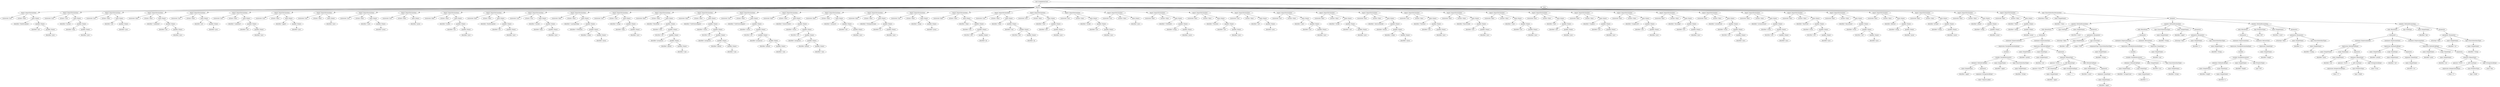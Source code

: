 digraph {
n0 [label="root (CompilationUnit)"];
n1 [label="imports"];
n0 -> n1;
n2 [label="import (ImportDeclaration)"];
n1 -> n2;
n3 [label="isAsterisk='true'"];
n2 -> n3;
n4 [label="isStatic='false'"];
n2 -> n4;
n5 [label="name (Name)"];
n2 -> n5;
n6 [label="identifier='BindException'"];
n5 -> n6;
n7 [label="qualifier (Name)"];
n5 -> n7;
n8 [label="identifier='net'"];
n7 -> n8;
n9 [label="qualifier (Name)"];
n7 -> n9;
n10 [label="identifier='java'"];
n9 -> n10;
n11 [label="import (ImportDeclaration)"];
n1 -> n11;
n12 [label="isAsterisk='true'"];
n11 -> n12;
n13 [label="isStatic='true'"];
n11 -> n13;
n14 [label="name (Name)"];
n11 -> n14;
n15 [label="identifier='System'"];
n14 -> n15;
n16 [label="qualifier (Name)"];
n14 -> n16;
n17 [label="identifier='lang'"];
n16 -> n17;
n18 [label="qualifier (Name)"];
n16 -> n18;
n19 [label="identifier='java'"];
n18 -> n19;
n20 [label="import (ImportDeclaration)"];
n1 -> n20;
n21 [label="isAsterisk='true'"];
n20 -> n21;
n22 [label="isStatic='false'"];
n20 -> n22;
n23 [label="name (Name)"];
n20 -> n23;
n24 [label="identifier='util'"];
n23 -> n24;
n25 [label="qualifier (Name)"];
n23 -> n25;
n26 [label="identifier='java'"];
n25 -> n26;
n27 [label="import (ImportDeclaration)"];
n1 -> n27;
n28 [label="isAsterisk='false'"];
n27 -> n28;
n29 [label="isStatic='false'"];
n27 -> n29;
n30 [label="name (Name)"];
n27 -> n30;
n31 [label="identifier='LinkedList'"];
n30 -> n31;
n32 [label="qualifier (Name)"];
n30 -> n32;
n33 [label="identifier='util'"];
n32 -> n33;
n34 [label="qualifier (Name)"];
n32 -> n34;
n35 [label="identifier='java'"];
n34 -> n35;
n36 [label="import (ImportDeclaration)"];
n1 -> n36;
n37 [label="isAsterisk='true'"];
n36 -> n37;
n38 [label="isStatic='false'"];
n36 -> n38;
n39 [label="name (Name)"];
n36 -> n39;
n40 [label="identifier='net'"];
n39 -> n40;
n41 [label="qualifier (Name)"];
n39 -> n41;
n42 [label="identifier='java'"];
n41 -> n42;
n43 [label="import (ImportDeclaration)"];
n1 -> n43;
n44 [label="isAsterisk='true'"];
n43 -> n44;
n45 [label="isStatic='false'"];
n43 -> n45;
n46 [label="name (Name)"];
n43 -> n46;
n47 [label="identifier='LinkedList'"];
n46 -> n47;
n48 [label="qualifier (Name)"];
n46 -> n48;
n49 [label="identifier='util'"];
n48 -> n49;
n50 [label="qualifier (Name)"];
n48 -> n50;
n51 [label="identifier='java'"];
n50 -> n51;
n52 [label="import (ImportDeclaration)"];
n1 -> n52;
n53 [label="isAsterisk='true'"];
n52 -> n53;
n54 [label="isStatic='false'"];
n52 -> n54;
n55 [label="name (Name)"];
n52 -> n55;
n56 [label="identifier='applet'"];
n55 -> n56;
n57 [label="qualifier (Name)"];
n55 -> n57;
n58 [label="identifier='java'"];
n57 -> n58;
n59 [label="import (ImportDeclaration)"];
n1 -> n59;
n60 [label="isAsterisk='true'"];
n59 -> n60;
n61 [label="isStatic='false'"];
n59 -> n61;
n62 [label="name (Name)"];
n59 -> n62;
n63 [label="identifier='java'"];
n62 -> n63;
n64 [label="import (ImportDeclaration)"];
n1 -> n64;
n65 [label="isAsterisk='true'"];
n64 -> n65;
n66 [label="isStatic='false'"];
n64 -> n66;
n67 [label="name (Name)"];
n64 -> n67;
n68 [label="identifier='tools'"];
n67 -> n68;
n69 [label="qualifier (Name)"];
n67 -> n69;
n70 [label="identifier='javax'"];
n69 -> n70;
n71 [label="import (ImportDeclaration)"];
n1 -> n71;
n72 [label="isAsterisk='true'"];
n71 -> n72;
n73 [label="isStatic='false'"];
n71 -> n73;
n74 [label="name (Name)"];
n71 -> n74;
n75 [label="identifier='javax'"];
n74 -> n75;
n76 [label="import (ImportDeclaration)"];
n1 -> n76;
n77 [label="isAsterisk='false'"];
n76 -> n77;
n78 [label="isStatic='false'"];
n76 -> n78;
n79 [label="name (Name)"];
n76 -> n79;
n80 [label="identifier='Socket'"];
n79 -> n80;
n81 [label="qualifier (Name)"];
n79 -> n81;
n82 [label="identifier='net'"];
n81 -> n82;
n83 [label="qualifier (Name)"];
n81 -> n83;
n84 [label="identifier='java'"];
n83 -> n84;
n85 [label="import (ImportDeclaration)"];
n1 -> n85;
n86 [label="isAsterisk='false'"];
n85 -> n86;
n87 [label="isStatic='false'"];
n85 -> n87;
n88 [label="name (Name)"];
n85 -> n88;
n89 [label="identifier='BindException'"];
n88 -> n89;
n90 [label="qualifier (Name)"];
n88 -> n90;
n91 [label="identifier='net'"];
n90 -> n91;
n92 [label="qualifier (Name)"];
n90 -> n92;
n93 [label="identifier='java'"];
n92 -> n93;
n94 [label="import (ImportDeclaration)"];
n1 -> n94;
n95 [label="isAsterisk='true'"];
n94 -> n95;
n96 [label="isStatic='true'"];
n94 -> n96;
n97 [label="name (Name)"];
n94 -> n97;
n98 [label="identifier='System'"];
n97 -> n98;
n99 [label="qualifier (Name)"];
n97 -> n99;
n100 [label="identifier='lang'"];
n99 -> n100;
n101 [label="qualifier (Name)"];
n99 -> n101;
n102 [label="identifier='java'"];
n101 -> n102;
n103 [label="import (ImportDeclaration)"];
n1 -> n103;
n104 [label="isAsterisk='false'"];
n103 -> n104;
n105 [label="isStatic='false'"];
n103 -> n105;
n106 [label="name (Name)"];
n103 -> n106;
n107 [label="identifier='LazyInputMap'"];
n106 -> n107;
n108 [label="qualifier (Name)"];
n106 -> n108;
n109 [label="identifier='UIDefaults'"];
n108 -> n109;
n110 [label="qualifier (Name)"];
n108 -> n110;
n111 [label="identifier='swing'"];
n110 -> n111;
n112 [label="qualifier (Name)"];
n110 -> n112;
n113 [label="identifier='javax'"];
n112 -> n113;
n114 [label="import (ImportDeclaration)"];
n1 -> n114;
n115 [label="isAsterisk='true'"];
n114 -> n115;
n116 [label="isStatic='true'"];
n114 -> n116;
n117 [label="name (Name)"];
n114 -> n117;
n118 [label="identifier='String'"];
n117 -> n118;
n119 [label="qualifier (Name)"];
n117 -> n119;
n120 [label="identifier='lang'"];
n119 -> n120;
n121 [label="qualifier (Name)"];
n119 -> n121;
n122 [label="identifier='java'"];
n121 -> n122;
n123 [label="import (ImportDeclaration)"];
n1 -> n123;
n124 [label="isAsterisk='false'"];
n123 -> n124;
n125 [label="isStatic='false'"];
n123 -> n125;
n126 [label="name (Name)"];
n123 -> n126;
n127 [label="identifier='BlockStmt'"];
n126 -> n127;
n128 [label="qualifier (Name)"];
n126 -> n128;
n129 [label="identifier='stmt'"];
n128 -> n129;
n130 [label="qualifier (Name)"];
n128 -> n130;
n131 [label="identifier='ast'"];
n130 -> n131;
n132 [label="qualifier (Name)"];
n130 -> n132;
n133 [label="identifier='javaparser'"];
n132 -> n133;
n134 [label="qualifier (Name)"];
n132 -> n134;
n135 [label="identifier='github'"];
n134 -> n135;
n136 [label="qualifier (Name)"];
n134 -> n136;
n137 [label="identifier='com'"];
n136 -> n137;
n138 [label="import (ImportDeclaration)"];
n1 -> n138;
n139 [label="isAsterisk='false'"];
n138 -> n139;
n140 [label="isStatic='false'"];
n138 -> n140;
n141 [label="name (Name)"];
n138 -> n141;
n142 [label="identifier='VoidVisitorAdapter'"];
n141 -> n142;
n143 [label="qualifier (Name)"];
n141 -> n143;
n144 [label="identifier='visitor'"];
n143 -> n144;
n145 [label="qualifier (Name)"];
n143 -> n145;
n146 [label="identifier='ast'"];
n145 -> n146;
n147 [label="qualifier (Name)"];
n145 -> n147;
n148 [label="identifier='javaparser'"];
n147 -> n148;
n149 [label="qualifier (Name)"];
n147 -> n149;
n150 [label="identifier='github'"];
n149 -> n150;
n151 [label="qualifier (Name)"];
n149 -> n151;
n152 [label="identifier='com'"];
n151 -> n152;
n153 [label="import (ImportDeclaration)"];
n1 -> n153;
n154 [label="isAsterisk='true'"];
n153 -> n154;
n155 [label="isStatic='false'"];
n153 -> n155;
n156 [label="name (Name)"];
n153 -> n156;
n157 [label="identifier='VoidVisitorAdapter'"];
n156 -> n157;
n158 [label="qualifier (Name)"];
n156 -> n158;
n159 [label="identifier='visitor'"];
n158 -> n159;
n160 [label="qualifier (Name)"];
n158 -> n160;
n161 [label="identifier='ast'"];
n160 -> n161;
n162 [label="qualifier (Name)"];
n160 -> n162;
n163 [label="identifier='javaparser'"];
n162 -> n163;
n164 [label="qualifier (Name)"];
n162 -> n164;
n165 [label="identifier='github'"];
n164 -> n165;
n166 [label="qualifier (Name)"];
n164 -> n166;
n167 [label="identifier='com'"];
n166 -> n167;
n168 [label="import (ImportDeclaration)"];
n1 -> n168;
n169 [label="isAsterisk='false'"];
n168 -> n169;
n170 [label="isStatic='false'"];
n168 -> n170;
n171 [label="name (Name)"];
n168 -> n171;
n172 [label="identifier='GenericVisitor'"];
n171 -> n172;
n173 [label="qualifier (Name)"];
n171 -> n173;
n174 [label="identifier='visitor'"];
n173 -> n174;
n175 [label="qualifier (Name)"];
n173 -> n175;
n176 [label="identifier='ast'"];
n175 -> n176;
n177 [label="qualifier (Name)"];
n175 -> n177;
n178 [label="identifier='javaparser'"];
n177 -> n178;
n179 [label="qualifier (Name)"];
n177 -> n179;
n180 [label="identifier='github'"];
n179 -> n180;
n181 [label="qualifier (Name)"];
n179 -> n181;
n182 [label="identifier='com'"];
n181 -> n182;
n183 [label="import (ImportDeclaration)"];
n1 -> n183;
n184 [label="isAsterisk='false'"];
n183 -> n184;
n185 [label="isStatic='false'"];
n183 -> n185;
n186 [label="name (Name)"];
n183 -> n186;
n187 [label="identifier='ArrayList'"];
n186 -> n187;
n188 [label="qualifier (Name)"];
n186 -> n188;
n189 [label="identifier='util'"];
n188 -> n189;
n190 [label="qualifier (Name)"];
n188 -> n190;
n191 [label="identifier='java'"];
n190 -> n191;
n192 [label="import (ImportDeclaration)"];
n1 -> n192;
n193 [label="isAsterisk='false'"];
n192 -> n193;
n194 [label="isStatic='false'"];
n192 -> n194;
n195 [label="name (Name)"];
n192 -> n195;
n196 [label="identifier='FileInputStream'"];
n195 -> n196;
n197 [label="qualifier (Name)"];
n195 -> n197;
n198 [label="identifier='io'"];
n197 -> n198;
n199 [label="qualifier (Name)"];
n197 -> n199;
n200 [label="identifier='java'"];
n199 -> n200;
n201 [label="import (ImportDeclaration)"];
n1 -> n201;
n202 [label="isAsterisk='true'"];
n201 -> n202;
n203 [label="isStatic='false'"];
n201 -> n203;
n204 [label="name (Name)"];
n201 -> n204;
n205 [label="identifier='swing'"];
n204 -> n205;
n206 [label="qualifier (Name)"];
n204 -> n206;
n207 [label="identifier='javax'"];
n206 -> n207;
n208 [label="import (ImportDeclaration)"];
n1 -> n208;
n209 [label="isAsterisk='false'"];
n208 -> n209;
n210 [label="isStatic='false'"];
n208 -> n210;
n211 [label="name (Name)"];
n208 -> n211;
n212 [label="identifier='Main'"];
n211 -> n212;
n213 [label="qualifier (Name)"];
n211 -> n213;
n214 [label="identifier='wat'"];
n213 -> n214;
n215 [label="qualifier (Name)"];
n213 -> n215;
n216 [label="identifier='edu'"];
n215 -> n216;
n217 [label="qualifier (Name)"];
n215 -> n217;
n218 [label="identifier='pl'"];
n217 -> n218;
n219 [label="import (ImportDeclaration)"];
n1 -> n219;
n220 [label="isAsterisk='true'"];
n219 -> n220;
n221 [label="isStatic='false'"];
n219 -> n221;
n222 [label="name (Name)"];
n219 -> n222;
n223 [label="identifier='Main'"];
n222 -> n223;
n224 [label="qualifier (Name)"];
n222 -> n224;
n225 [label="identifier='wat'"];
n224 -> n225;
n226 [label="qualifier (Name)"];
n224 -> n226;
n227 [label="identifier='edu'"];
n226 -> n227;
n228 [label="qualifier (Name)"];
n226 -> n228;
n229 [label="identifier='pl'"];
n228 -> n229;
n230 [label="import (ImportDeclaration)"];
n1 -> n230;
n231 [label="isAsterisk='true'"];
n230 -> n231;
n232 [label="isStatic='false'"];
n230 -> n232;
n233 [label="name (Name)"];
n230 -> n233;
n234 [label="identifier='Font'"];
n233 -> n234;
n235 [label="qualifier (Name)"];
n233 -> n235;
n236 [label="identifier='awt'"];
n235 -> n236;
n237 [label="qualifier (Name)"];
n235 -> n237;
n238 [label="identifier='java'"];
n237 -> n238;
n239 [label="import (ImportDeclaration)"];
n1 -> n239;
n240 [label="isAsterisk='true'"];
n239 -> n240;
n241 [label="isStatic='false'"];
n239 -> n241;
n242 [label="name (Name)"];
n239 -> n242;
n243 [label="identifier='Stroke'"];
n242 -> n243;
n244 [label="qualifier (Name)"];
n242 -> n244;
n245 [label="identifier='awt'"];
n244 -> n245;
n246 [label="qualifier (Name)"];
n244 -> n246;
n247 [label="identifier='java'"];
n246 -> n247;
n248 [label="import (ImportDeclaration)"];
n1 -> n248;
n249 [label="isAsterisk='true'"];
n248 -> n249;
n250 [label="isStatic='false'"];
n248 -> n250;
n251 [label="name (Name)"];
n248 -> n251;
n252 [label="identifier='java'"];
n251 -> n252;
n253 [label="import (ImportDeclaration)"];
n1 -> n253;
n254 [label="isAsterisk='false'"];
n253 -> n254;
n255 [label="isStatic='false'"];
n253 -> n255;
n256 [label="name (Name)"];
n253 -> n256;
n257 [label="identifier='UIDefaults'"];
n256 -> n257;
n258 [label="qualifier (Name)"];
n256 -> n258;
n259 [label="identifier='swing'"];
n258 -> n259;
n260 [label="qualifier (Name)"];
n258 -> n260;
n261 [label="identifier='javax'"];
n260 -> n261;
n262 [label="import (ImportDeclaration)"];
n1 -> n262;
n263 [label="isAsterisk='false'"];
n262 -> n263;
n264 [label="isStatic='false'"];
n262 -> n264;
n265 [label="name (Name)"];
n262 -> n265;
n266 [label="identifier='TextArea'"];
n265 -> n266;
n267 [label="qualifier (Name)"];
n265 -> n267;
n268 [label="identifier='awt'"];
n267 -> n268;
n269 [label="qualifier (Name)"];
n267 -> n269;
n270 [label="identifier='java'"];
n269 -> n270;
n271 [label="import (ImportDeclaration)"];
n1 -> n271;
n272 [label="isAsterisk='true'"];
n271 -> n272;
n273 [label="isStatic='false'"];
n271 -> n273;
n274 [label="name (Name)"];
n271 -> n274;
n275 [label="identifier='awt'"];
n274 -> n275;
n276 [label="qualifier (Name)"];
n274 -> n276;
n277 [label="identifier='java'"];
n276 -> n277;
n278 [label="import (ImportDeclaration)"];
n1 -> n278;
n279 [label="isAsterisk='true'"];
n278 -> n279;
n280 [label="isStatic='false'"];
n278 -> n280;
n281 [label="name (Name)"];
n278 -> n281;
n282 [label="identifier='color'"];
n281 -> n282;
n283 [label="qualifier (Name)"];
n281 -> n283;
n284 [label="identifier='awt'"];
n283 -> n284;
n285 [label="qualifier (Name)"];
n283 -> n285;
n286 [label="identifier='java'"];
n285 -> n286;
n287 [label="import (ImportDeclaration)"];
n1 -> n287;
n288 [label="isAsterisk='false'"];
n287 -> n288;
n289 [label="isStatic='false'"];
n287 -> n289;
n290 [label="name (Name)"];
n287 -> n290;
n291 [label="identifier='Stroke'"];
n290 -> n291;
n292 [label="qualifier (Name)"];
n290 -> n292;
n293 [label="identifier='awt'"];
n292 -> n293;
n294 [label="qualifier (Name)"];
n292 -> n294;
n295 [label="identifier='java'"];
n294 -> n295;
n296 [label="import (ImportDeclaration)"];
n1 -> n296;
n297 [label="isAsterisk='false'"];
n296 -> n297;
n298 [label="isStatic='false'"];
n296 -> n298;
n299 [label="name (Name)"];
n296 -> n299;
n300 [label="identifier='AbstractBorder'"];
n299 -> n300;
n301 [label="qualifier (Name)"];
n299 -> n301;
n302 [label="identifier='border'"];
n301 -> n302;
n303 [label="qualifier (Name)"];
n301 -> n303;
n304 [label="identifier='swing'"];
n303 -> n304;
n305 [label="qualifier (Name)"];
n303 -> n305;
n306 [label="identifier='javax'"];
n305 -> n306;
n307 [label="import (ImportDeclaration)"];
n1 -> n307;
n308 [label="isAsterisk='true'"];
n307 -> n308;
n309 [label="isStatic='false'"];
n307 -> n309;
n310 [label="name (Name)"];
n307 -> n310;
n311 [label="identifier='TextArea'"];
n310 -> n311;
n312 [label="qualifier (Name)"];
n310 -> n312;
n313 [label="identifier='awt'"];
n312 -> n313;
n314 [label="qualifier (Name)"];
n312 -> n314;
n315 [label="identifier='java'"];
n314 -> n315;
n316 [label="import (ImportDeclaration)"];
n1 -> n316;
n317 [label="isAsterisk='false'"];
n316 -> n317;
n318 [label="isStatic='false'"];
n316 -> n318;
n319 [label="name (Name)"];
n316 -> n319;
n320 [label="identifier='BasicStroke'"];
n319 -> n320;
n321 [label="qualifier (Name)"];
n319 -> n321;
n322 [label="identifier='awt'"];
n321 -> n322;
n323 [label="qualifier (Name)"];
n321 -> n323;
n324 [label="identifier='java'"];
n323 -> n324;
n325 [label="import (ImportDeclaration)"];
n1 -> n325;
n326 [label="isAsterisk='false'"];
n325 -> n326;
n327 [label="isStatic='false'"];
n325 -> n327;
n328 [label="name (Name)"];
n325 -> n328;
n329 [label="identifier='Color'"];
n328 -> n329;
n330 [label="qualifier (Name)"];
n328 -> n330;
n331 [label="identifier='awt'"];
n330 -> n331;
n332 [label="qualifier (Name)"];
n330 -> n332;
n333 [label="identifier='java'"];
n332 -> n333;
n334 [label="import (ImportDeclaration)"];
n1 -> n334;
n335 [label="isAsterisk='false'"];
n334 -> n335;
n336 [label="isStatic='false'"];
n334 -> n336;
n337 [label="name (Name)"];
n334 -> n337;
n338 [label="identifier='Font'"];
n337 -> n338;
n339 [label="qualifier (Name)"];
n337 -> n339;
n340 [label="identifier='awt'"];
n339 -> n340;
n341 [label="qualifier (Name)"];
n339 -> n341;
n342 [label="identifier='java'"];
n341 -> n342;
n343 [label="import (ImportDeclaration)"];
n1 -> n343;
n344 [label="isAsterisk='false'"];
n343 -> n344;
n345 [label="isStatic='false'"];
n343 -> n345;
n346 [label="name (Name)"];
n343 -> n346;
n347 [label="identifier='Graphics'"];
n346 -> n347;
n348 [label="qualifier (Name)"];
n346 -> n348;
n349 [label="identifier='awt'"];
n348 -> n349;
n350 [label="qualifier (Name)"];
n348 -> n350;
n351 [label="identifier='java'"];
n350 -> n351;
n352 [label="import (ImportDeclaration)"];
n1 -> n352;
n353 [label="isAsterisk='false'"];
n352 -> n353;
n354 [label="isStatic='false'"];
n352 -> n354;
n355 [label="name (Name)"];
n352 -> n355;
n356 [label="identifier='Graphics2D'"];
n355 -> n356;
n357 [label="qualifier (Name)"];
n355 -> n357;
n358 [label="identifier='awt'"];
n357 -> n358;
n359 [label="qualifier (Name)"];
n357 -> n359;
n360 [label="identifier='java'"];
n359 -> n360;
n361 [label="import (ImportDeclaration)"];
n1 -> n361;
n362 [label="isAsterisk='false'"];
n361 -> n362;
n363 [label="isStatic='false'"];
n361 -> n363;
n364 [label="name (Name)"];
n361 -> n364;
n365 [label="identifier='Rectangle'"];
n364 -> n365;
n366 [label="qualifier (Name)"];
n364 -> n366;
n367 [label="identifier='awt'"];
n366 -> n367;
n368 [label="qualifier (Name)"];
n366 -> n368;
n369 [label="identifier='java'"];
n368 -> n369;
n370 [label="import (ImportDeclaration)"];
n1 -> n370;
n371 [label="isAsterisk='false'"];
n370 -> n371;
n372 [label="isStatic='false'"];
n370 -> n372;
n373 [label="name (Name)"];
n370 -> n373;
n374 [label="identifier='ActionEvent'"];
n373 -> n374;
n375 [label="qualifier (Name)"];
n373 -> n375;
n376 [label="identifier='event'"];
n375 -> n376;
n377 [label="qualifier (Name)"];
n375 -> n377;
n378 [label="identifier='awt'"];
n377 -> n378;
n379 [label="qualifier (Name)"];
n377 -> n379;
n380 [label="identifier='java'"];
n379 -> n380;
n381 [label="import (ImportDeclaration)"];
n1 -> n381;
n382 [label="isAsterisk='false'"];
n381 -> n382;
n383 [label="isStatic='false'"];
n381 -> n383;
n384 [label="name (Name)"];
n381 -> n384;
n385 [label="identifier='ActionListener'"];
n384 -> n385;
n386 [label="qualifier (Name)"];
n384 -> n386;
n387 [label="identifier='event'"];
n386 -> n387;
n388 [label="qualifier (Name)"];
n386 -> n388;
n389 [label="identifier='awt'"];
n388 -> n389;
n390 [label="qualifier (Name)"];
n388 -> n390;
n391 [label="identifier='java'"];
n390 -> n391;
n392 [label="import (ImportDeclaration)"];
n1 -> n392;
n393 [label="isAsterisk='false'"];
n392 -> n393;
n394 [label="isStatic='false'"];
n392 -> n394;
n395 [label="name (Name)"];
n392 -> n395;
n396 [label="identifier='KeyEvent'"];
n395 -> n396;
n397 [label="qualifier (Name)"];
n395 -> n397;
n398 [label="identifier='event'"];
n397 -> n398;
n399 [label="qualifier (Name)"];
n397 -> n399;
n400 [label="identifier='awt'"];
n399 -> n400;
n401 [label="qualifier (Name)"];
n399 -> n401;
n402 [label="identifier='java'"];
n401 -> n402;
n403 [label="import (ImportDeclaration)"];
n1 -> n403;
n404 [label="isAsterisk='false'"];
n403 -> n404;
n405 [label="isStatic='false'"];
n403 -> n405;
n406 [label="name (Name)"];
n403 -> n406;
n407 [label="identifier='KeyListener'"];
n406 -> n407;
n408 [label="qualifier (Name)"];
n406 -> n408;
n409 [label="identifier='event'"];
n408 -> n409;
n410 [label="qualifier (Name)"];
n408 -> n410;
n411 [label="identifier='awt'"];
n410 -> n411;
n412 [label="qualifier (Name)"];
n410 -> n412;
n413 [label="identifier='java'"];
n412 -> n413;
n414 [label="import (ImportDeclaration)"];
n1 -> n414;
n415 [label="isAsterisk='false'"];
n414 -> n415;
n416 [label="isStatic='false'"];
n414 -> n416;
n417 [label="name (Name)"];
n414 -> n417;
n418 [label="identifier='JButton'"];
n417 -> n418;
n419 [label="qualifier (Name)"];
n417 -> n419;
n420 [label="identifier='swing'"];
n419 -> n420;
n421 [label="qualifier (Name)"];
n419 -> n421;
n422 [label="identifier='javax'"];
n421 -> n422;
n423 [label="import (ImportDeclaration)"];
n1 -> n423;
n424 [label="isAsterisk='false'"];
n423 -> n424;
n425 [label="isStatic='false'"];
n423 -> n425;
n426 [label="name (Name)"];
n423 -> n426;
n427 [label="identifier='JFrame'"];
n426 -> n427;
n428 [label="qualifier (Name)"];
n426 -> n428;
n429 [label="identifier='swing'"];
n428 -> n429;
n430 [label="qualifier (Name)"];
n428 -> n430;
n431 [label="identifier='javax'"];
n430 -> n431;
n432 [label="import (ImportDeclaration)"];
n1 -> n432;
n433 [label="isAsterisk='false'"];
n432 -> n433;
n434 [label="isStatic='false'"];
n432 -> n434;
n435 [label="name (Name)"];
n432 -> n435;
n436 [label="identifier='JPanel'"];
n435 -> n436;
n437 [label="qualifier (Name)"];
n435 -> n437;
n438 [label="identifier='swing'"];
n437 -> n438;
n439 [label="qualifier (Name)"];
n437 -> n439;
n440 [label="identifier='javax'"];
n439 -> n440;
n441 [label="import (ImportDeclaration)"];
n1 -> n441;
n442 [label="isAsterisk='false'"];
n441 -> n442;
n443 [label="isStatic='false'"];
n441 -> n443;
n444 [label="name (Name)"];
n441 -> n444;
n445 [label="identifier='Timer'"];
n444 -> n445;
n446 [label="qualifier (Name)"];
n444 -> n446;
n447 [label="identifier='swing'"];
n446 -> n447;
n448 [label="qualifier (Name)"];
n446 -> n448;
n449 [label="identifier='javax'"];
n448 -> n449;
n450 [label="types"];
n0 -> n450;
n451 [label="type (ClassOrInterfaceDeclaration)"];
n450 -> n451;
n452 [label="isInterface='false'"];
n451 -> n452;
n453 [label="name (SimpleName)"];
n451 -> n453;
n454 [label="identifier='Class'"];
n453 -> n454;
n455 [label="members"];
n451 -> n455;
n456 [label="member (MethodDeclaration)"];
n455 -> n456;
n457 [label="body (BlockStmt)"];
n456 -> n457;
n458 [label="statements"];
n457 -> n458;
n459 [label="statement (ExpressionStmt)"];
n458 -> n459;
n460 [label="expression (VariableDeclarationExpr)"];
n459 -> n460;
n461 [label="variables"];
n460 -> n461;
n462 [label="variable (VariableDeclarator)"];
n461 -> n462;
n463 [label="initializer (MethodCallExpr)"];
n462 -> n463;
n464 [label="name (SimpleName)"];
n463 -> n464;
n465 [label="identifier='upper'"];
n464 -> n465;
n466 [label="arguments"];
n463 -> n466;
n467 [label="argument (StringLiteralExpr)"];
n466 -> n467;
n468 [label="value='Kapusta Jakub'"];
n467 -> n468;
n469 [label="name (SimpleName)"];
n462 -> n469;
n470 [label="identifier='upper'"];
n469 -> n470;
n471 [label="type (ClassOrInterfaceType)"];
n462 -> n471;
n472 [label="name (SimpleName)"];
n471 -> n472;
n473 [label="identifier='String'"];
n472 -> n473;
n474 [label="statement (ExpressionStmt)"];
n458 -> n474;
n475 [label="expression (MethodCallExpr)"];
n474 -> n475;
n476 [label="name (SimpleName)"];
n475 -> n476;
n477 [label="identifier='println'"];
n476 -> n477;
n478 [label="scope (NameExpr)"];
n475 -> n478;
n479 [label="name (SimpleName)"];
n478 -> n479;
n480 [label="identifier='out'"];
n479 -> n480;
n481 [label="arguments"];
n475 -> n481;
n482 [label="argument (BinaryExpr)"];
n481 -> n482;
n483 [label="operator='PLUS'"];
n482 -> n483;
n484 [label="left (BinaryExpr)"];
n482 -> n484;
n485 [label="operator='PLUS'"];
n484 -> n485;
n486 [label="left (NameExpr)"];
n484 -> n486;
n487 [label="name (SimpleName)"];
n486 -> n487;
n488 [label="identifier='upper'"];
n487 -> n488;
n489 [label="right (StringLiteralExpr)"];
n484 -> n489;
n490 [label="value=' = '"];
n489 -> n490;
n491 [label="right (MethodCallExpr)"];
n482 -> n491;
n492 [label="name (SimpleName)"];
n491 -> n492;
n493 [label="identifier='count'"];
n492 -> n493;
n494 [label="arguments"];
n491 -> n494;
n495 [label="argument (NameExpr)"];
n494 -> n495;
n496 [label="name (SimpleName)"];
n495 -> n496;
n497 [label="identifier='upper'"];
n496 -> n497;
n498 [label="type (VoidType)"];
n456 -> n498;
n499 [label="name (SimpleName)"];
n456 -> n499;
n500 [label="identifier='main'"];
n499 -> n500;
n501 [label="parameters"];
n456 -> n501;
n502 [label="parameter (Parameter)"];
n501 -> n502;
n503 [label="isVarArgs='false'"];
n502 -> n503;
n504 [label="name (SimpleName)"];
n502 -> n504;
n505 [label="identifier='args'"];
n504 -> n505;
n506 [label="type (ArrayType)"];
n502 -> n506;
n507 [label="origin='TYPE'"];
n506 -> n507;
n508 [label="componentType (ClassOrInterfaceType)"];
n506 -> n508;
n509 [label="name (SimpleName)"];
n508 -> n509;
n510 [label="identifier='String'"];
n509 -> n510;
n511 [label="member (MethodDeclaration)"];
n455 -> n511;
n512 [label="body (BlockStmt)"];
n511 -> n512;
n513 [label="statements"];
n512 -> n513;
n514 [label="statement (ExpressionStmt)"];
n513 -> n514;
n515 [label="expression (VariableDeclarationExpr)"];
n514 -> n515;
n516 [label="variables"];
n515 -> n516;
n517 [label="variable (VariableDeclarator)"];
n516 -> n517;
n518 [label="initializer (MethodCallExpr)"];
n517 -> n518;
n519 [label="name (SimpleName)"];
n518 -> n519;
n520 [label="identifier='toUpperCase'"];
n519 -> n520;
n521 [label="scope (NameExpr)"];
n518 -> n521;
n522 [label="name (SimpleName)"];
n521 -> n522;
n523 [label="identifier='s'"];
n522 -> n523;
n524 [label="name (SimpleName)"];
n517 -> n524;
n525 [label="identifier='aux'"];
n524 -> n525;
n526 [label="type (ClassOrInterfaceType)"];
n517 -> n526;
n527 [label="name (SimpleName)"];
n526 -> n527;
n528 [label="identifier='String'"];
n527 -> n528;
n529 [label="statement (ReturnStmt)"];
n513 -> n529;
n530 [label="expression (NameExpr)"];
n529 -> n530;
n531 [label="name (SimpleName)"];
n530 -> n531;
n532 [label="identifier='aux'"];
n531 -> n532;
n533 [label="type (ClassOrInterfaceType)"];
n511 -> n533;
n534 [label="name (SimpleName)"];
n533 -> n534;
n535 [label="identifier='String'"];
n534 -> n535;
n536 [label="name (SimpleName)"];
n511 -> n536;
n537 [label="identifier='upper'"];
n536 -> n537;
n538 [label="parameters"];
n511 -> n538;
n539 [label="parameter (Parameter)"];
n538 -> n539;
n540 [label="isVarArgs='false'"];
n539 -> n540;
n541 [label="name (SimpleName)"];
n539 -> n541;
n542 [label="identifier='s'"];
n541 -> n542;
n543 [label="type (ClassOrInterfaceType)"];
n539 -> n543;
n544 [label="name (SimpleName)"];
n543 -> n544;
n545 [label="identifier='String'"];
n544 -> n545;
n546 [label="member (MethodDeclaration)"];
n455 -> n546;
n547 [label="body (BlockStmt)"];
n546 -> n547;
n548 [label="statements"];
n547 -> n548;
n549 [label="statement (ExpressionStmt)"];
n548 -> n549;
n550 [label="expression (VariableDeclarationExpr)"];
n549 -> n550;
n551 [label="variables"];
n550 -> n551;
n552 [label="variable (VariableDeclarator)"];
n551 -> n552;
n553 [label="initializer (MethodCallExpr)"];
n552 -> n553;
n554 [label="name (SimpleName)"];
n553 -> n554;
n555 [label="identifier='length'"];
n554 -> n555;
n556 [label="scope (NameExpr)"];
n553 -> n556;
n557 [label="name (SimpleName)"];
n556 -> n557;
n558 [label="identifier='s'"];
n557 -> n558;
n559 [label="name (SimpleName)"];
n552 -> n559;
n560 [label="identifier='length'"];
n559 -> n560;
n561 [label="type (PrimitiveType)"];
n552 -> n561;
n562 [label="type='INT'"];
n561 -> n562;
n563 [label="statement (ReturnStmt)"];
n548 -> n563;
n564 [label="expression (NameExpr)"];
n563 -> n564;
n565 [label="name (SimpleName)"];
n564 -> n565;
n566 [label="identifier='length'"];
n565 -> n566;
n567 [label="type (PrimitiveType)"];
n546 -> n567;
n568 [label="type='INT'"];
n567 -> n568;
n569 [label="name (SimpleName)"];
n546 -> n569;
n570 [label="identifier='count'"];
n569 -> n570;
n571 [label="parameters"];
n546 -> n571;
n572 [label="parameter (Parameter)"];
n571 -> n572;
n573 [label="isVarArgs='false'"];
n572 -> n573;
n574 [label="name (SimpleName)"];
n572 -> n574;
n575 [label="identifier='s'"];
n574 -> n575;
n576 [label="type (ClassOrInterfaceType)"];
n572 -> n576;
n577 [label="name (SimpleName)"];
n576 -> n577;
n578 [label="identifier='String'"];
n577 -> n578;
n579 [label="member (MethodDeclaration)"];
n455 -> n579;
n580 [label="body (BlockStmt)"];
n579 -> n580;
n581 [label="statements"];
n580 -> n581;
n582 [label="statement (ExpressionStmt)"];
n581 -> n582;
n583 [label="expression (MethodCallExpr)"];
n582 -> n583;
n584 [label="name (SimpleName)"];
n583 -> n584;
n585 [label="identifier='print'"];
n584 -> n585;
n586 [label="scope (NameExpr)"];
n583 -> n586;
n587 [label="name (SimpleName)"];
n586 -> n587;
n588 [label="identifier='out'"];
n587 -> n588;
n589 [label="arguments"];
n583 -> n589;
n590 [label="argument (BinaryExpr)"];
n589 -> n590;
n591 [label="operator='PLUS'"];
n590 -> n591;
n592 [label="left (CastExpr)"];
n590 -> n592;
n593 [label="expression (IntegerLiteralExpr)"];
n592 -> n593;
n594 [label="value='27'"];
n593 -> n594;
n595 [label="type (PrimitiveType)"];
n592 -> n595;
n596 [label="type='CHAR'"];
n595 -> n596;
n597 [label="right (StringLiteralExpr)"];
n590 -> n597;
n598 [label="value='[32m'"];
n597 -> n598;
n599 [label="statement (ExpressionStmt)"];
n581 -> n599;
n600 [label="expression (MethodCallExpr)"];
n599 -> n600;
n601 [label="name (SimpleName)"];
n600 -> n601;
n602 [label="identifier='println'"];
n601 -> n602;
n603 [label="scope (NameExpr)"];
n600 -> n603;
n604 [label="name (SimpleName)"];
n603 -> n604;
n605 [label="identifier='out'"];
n604 -> n605;
n606 [label="arguments"];
n600 -> n606;
n607 [label="argument (NameExpr)"];
n606 -> n607;
n608 [label="name (SimpleName)"];
n607 -> n608;
n609 [label="identifier='str'"];
n608 -> n609;
n610 [label="statement (ExpressionStmt)"];
n581 -> n610;
n611 [label="expression (MethodCallExpr)"];
n610 -> n611;
n612 [label="name (SimpleName)"];
n611 -> n612;
n613 [label="identifier='print'"];
n612 -> n613;
n614 [label="scope (NameExpr)"];
n611 -> n614;
n615 [label="name (SimpleName)"];
n614 -> n615;
n616 [label="identifier='out'"];
n615 -> n616;
n617 [label="arguments"];
n611 -> n617;
n618 [label="argument (BinaryExpr)"];
n617 -> n618;
n619 [label="operator='PLUS'"];
n618 -> n619;
n620 [label="left (CastExpr)"];
n618 -> n620;
n621 [label="expression (IntegerLiteralExpr)"];
n620 -> n621;
n622 [label="value='27'"];
n621 -> n622;
n623 [label="type (PrimitiveType)"];
n620 -> n623;
n624 [label="type='CHAR'"];
n623 -> n624;
n625 [label="right (StringLiteralExpr)"];
n618 -> n625;
n626 [label="value='[0m'"];
n625 -> n626;
n627 [label="type (VoidType)"];
n579 -> n627;
n628 [label="name (SimpleName)"];
n579 -> n628;
n629 [label="identifier='log'"];
n628 -> n629;
n630 [label="parameters"];
n579 -> n630;
n631 [label="parameter (Parameter)"];
n630 -> n631;
n632 [label="isVarArgs='false'"];
n631 -> n632;
n633 [label="name (SimpleName)"];
n631 -> n633;
n634 [label="identifier='str'"];
n633 -> n634;
n635 [label="type (ClassOrInterfaceType)"];
n631 -> n635;
n636 [label="name (SimpleName)"];
n635 -> n636;
n637 [label="identifier='String'"];
n636 -> n637;
}
